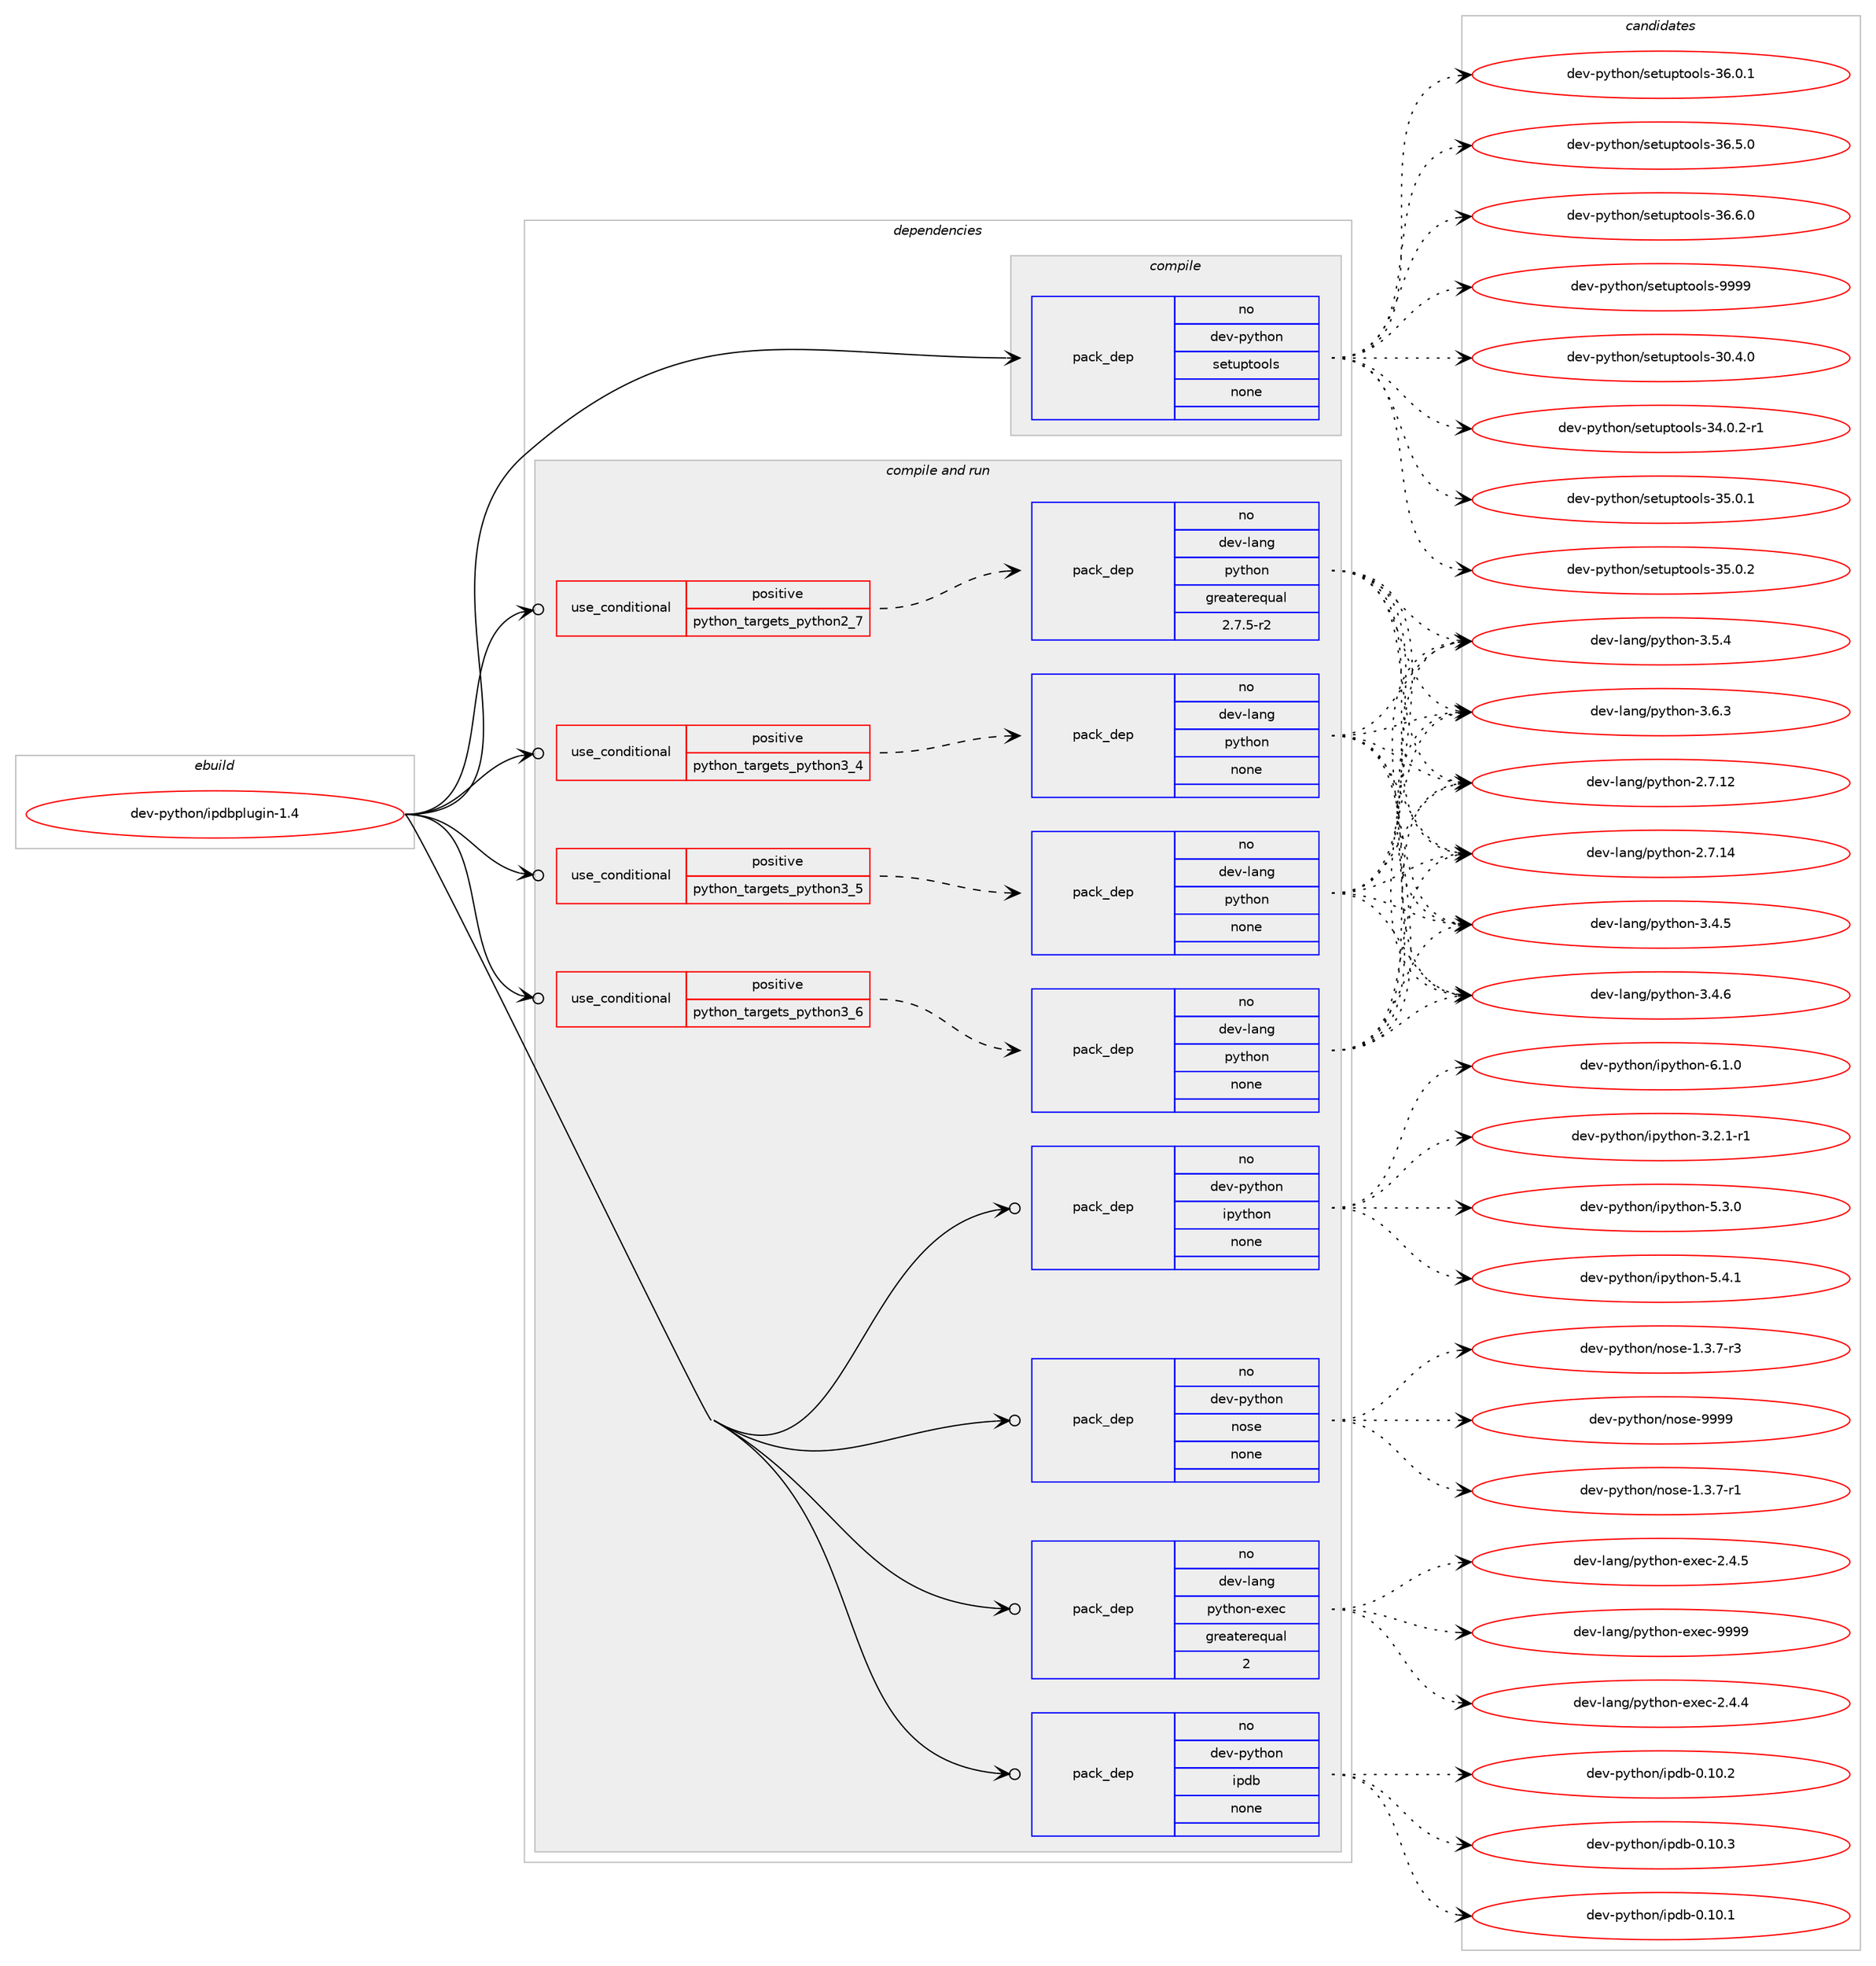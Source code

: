 digraph prolog {

# *************
# Graph options
# *************

newrank=true;
concentrate=true;
compound=true;
graph [rankdir=LR,fontname=Helvetica,fontsize=10,ranksep=1.5];#, ranksep=2.5, nodesep=0.2];
edge  [arrowhead=vee];
node  [fontname=Helvetica,fontsize=10];

# **********
# The ebuild
# **********

subgraph cluster_leftcol {
color=gray;
rank=same;
label=<<i>ebuild</i>>;
id [label="dev-python/ipdbplugin-1.4", color=red, width=4, href="../dev-python/ipdbplugin-1.4.svg"];
}

# ****************
# The dependencies
# ****************

subgraph cluster_midcol {
color=gray;
label=<<i>dependencies</i>>;
subgraph cluster_compile {
fillcolor="#eeeeee";
style=filled;
label=<<i>compile</i>>;
subgraph pack123590 {
dependency161464 [label=<<TABLE BORDER="0" CELLBORDER="1" CELLSPACING="0" CELLPADDING="4" WIDTH="220"><TR><TD ROWSPAN="6" CELLPADDING="30">pack_dep</TD></TR><TR><TD WIDTH="110">no</TD></TR><TR><TD>dev-python</TD></TR><TR><TD>setuptools</TD></TR><TR><TD>none</TD></TR><TR><TD></TD></TR></TABLE>>, shape=none, color=blue];
}
id:e -> dependency161464:w [weight=20,style="solid",arrowhead="vee"];
}
subgraph cluster_compileandrun {
fillcolor="#eeeeee";
style=filled;
label=<<i>compile and run</i>>;
subgraph cond34024 {
dependency161465 [label=<<TABLE BORDER="0" CELLBORDER="1" CELLSPACING="0" CELLPADDING="4"><TR><TD ROWSPAN="3" CELLPADDING="10">use_conditional</TD></TR><TR><TD>positive</TD></TR><TR><TD>python_targets_python2_7</TD></TR></TABLE>>, shape=none, color=red];
subgraph pack123591 {
dependency161466 [label=<<TABLE BORDER="0" CELLBORDER="1" CELLSPACING="0" CELLPADDING="4" WIDTH="220"><TR><TD ROWSPAN="6" CELLPADDING="30">pack_dep</TD></TR><TR><TD WIDTH="110">no</TD></TR><TR><TD>dev-lang</TD></TR><TR><TD>python</TD></TR><TR><TD>greaterequal</TD></TR><TR><TD>2.7.5-r2</TD></TR></TABLE>>, shape=none, color=blue];
}
dependency161465:e -> dependency161466:w [weight=20,style="dashed",arrowhead="vee"];
}
id:e -> dependency161465:w [weight=20,style="solid",arrowhead="odotvee"];
subgraph cond34025 {
dependency161467 [label=<<TABLE BORDER="0" CELLBORDER="1" CELLSPACING="0" CELLPADDING="4"><TR><TD ROWSPAN="3" CELLPADDING="10">use_conditional</TD></TR><TR><TD>positive</TD></TR><TR><TD>python_targets_python3_4</TD></TR></TABLE>>, shape=none, color=red];
subgraph pack123592 {
dependency161468 [label=<<TABLE BORDER="0" CELLBORDER="1" CELLSPACING="0" CELLPADDING="4" WIDTH="220"><TR><TD ROWSPAN="6" CELLPADDING="30">pack_dep</TD></TR><TR><TD WIDTH="110">no</TD></TR><TR><TD>dev-lang</TD></TR><TR><TD>python</TD></TR><TR><TD>none</TD></TR><TR><TD></TD></TR></TABLE>>, shape=none, color=blue];
}
dependency161467:e -> dependency161468:w [weight=20,style="dashed",arrowhead="vee"];
}
id:e -> dependency161467:w [weight=20,style="solid",arrowhead="odotvee"];
subgraph cond34026 {
dependency161469 [label=<<TABLE BORDER="0" CELLBORDER="1" CELLSPACING="0" CELLPADDING="4"><TR><TD ROWSPAN="3" CELLPADDING="10">use_conditional</TD></TR><TR><TD>positive</TD></TR><TR><TD>python_targets_python3_5</TD></TR></TABLE>>, shape=none, color=red];
subgraph pack123593 {
dependency161470 [label=<<TABLE BORDER="0" CELLBORDER="1" CELLSPACING="0" CELLPADDING="4" WIDTH="220"><TR><TD ROWSPAN="6" CELLPADDING="30">pack_dep</TD></TR><TR><TD WIDTH="110">no</TD></TR><TR><TD>dev-lang</TD></TR><TR><TD>python</TD></TR><TR><TD>none</TD></TR><TR><TD></TD></TR></TABLE>>, shape=none, color=blue];
}
dependency161469:e -> dependency161470:w [weight=20,style="dashed",arrowhead="vee"];
}
id:e -> dependency161469:w [weight=20,style="solid",arrowhead="odotvee"];
subgraph cond34027 {
dependency161471 [label=<<TABLE BORDER="0" CELLBORDER="1" CELLSPACING="0" CELLPADDING="4"><TR><TD ROWSPAN="3" CELLPADDING="10">use_conditional</TD></TR><TR><TD>positive</TD></TR><TR><TD>python_targets_python3_6</TD></TR></TABLE>>, shape=none, color=red];
subgraph pack123594 {
dependency161472 [label=<<TABLE BORDER="0" CELLBORDER="1" CELLSPACING="0" CELLPADDING="4" WIDTH="220"><TR><TD ROWSPAN="6" CELLPADDING="30">pack_dep</TD></TR><TR><TD WIDTH="110">no</TD></TR><TR><TD>dev-lang</TD></TR><TR><TD>python</TD></TR><TR><TD>none</TD></TR><TR><TD></TD></TR></TABLE>>, shape=none, color=blue];
}
dependency161471:e -> dependency161472:w [weight=20,style="dashed",arrowhead="vee"];
}
id:e -> dependency161471:w [weight=20,style="solid",arrowhead="odotvee"];
subgraph pack123595 {
dependency161473 [label=<<TABLE BORDER="0" CELLBORDER="1" CELLSPACING="0" CELLPADDING="4" WIDTH="220"><TR><TD ROWSPAN="6" CELLPADDING="30">pack_dep</TD></TR><TR><TD WIDTH="110">no</TD></TR><TR><TD>dev-lang</TD></TR><TR><TD>python-exec</TD></TR><TR><TD>greaterequal</TD></TR><TR><TD>2</TD></TR></TABLE>>, shape=none, color=blue];
}
id:e -> dependency161473:w [weight=20,style="solid",arrowhead="odotvee"];
subgraph pack123596 {
dependency161474 [label=<<TABLE BORDER="0" CELLBORDER="1" CELLSPACING="0" CELLPADDING="4" WIDTH="220"><TR><TD ROWSPAN="6" CELLPADDING="30">pack_dep</TD></TR><TR><TD WIDTH="110">no</TD></TR><TR><TD>dev-python</TD></TR><TR><TD>ipdb</TD></TR><TR><TD>none</TD></TR><TR><TD></TD></TR></TABLE>>, shape=none, color=blue];
}
id:e -> dependency161474:w [weight=20,style="solid",arrowhead="odotvee"];
subgraph pack123597 {
dependency161475 [label=<<TABLE BORDER="0" CELLBORDER="1" CELLSPACING="0" CELLPADDING="4" WIDTH="220"><TR><TD ROWSPAN="6" CELLPADDING="30">pack_dep</TD></TR><TR><TD WIDTH="110">no</TD></TR><TR><TD>dev-python</TD></TR><TR><TD>ipython</TD></TR><TR><TD>none</TD></TR><TR><TD></TD></TR></TABLE>>, shape=none, color=blue];
}
id:e -> dependency161475:w [weight=20,style="solid",arrowhead="odotvee"];
subgraph pack123598 {
dependency161476 [label=<<TABLE BORDER="0" CELLBORDER="1" CELLSPACING="0" CELLPADDING="4" WIDTH="220"><TR><TD ROWSPAN="6" CELLPADDING="30">pack_dep</TD></TR><TR><TD WIDTH="110">no</TD></TR><TR><TD>dev-python</TD></TR><TR><TD>nose</TD></TR><TR><TD>none</TD></TR><TR><TD></TD></TR></TABLE>>, shape=none, color=blue];
}
id:e -> dependency161476:w [weight=20,style="solid",arrowhead="odotvee"];
}
subgraph cluster_run {
fillcolor="#eeeeee";
style=filled;
label=<<i>run</i>>;
}
}

# **************
# The candidates
# **************

subgraph cluster_choices {
rank=same;
color=gray;
label=<<i>candidates</i>>;

subgraph choice123590 {
color=black;
nodesep=1;
choice100101118451121211161041111104711510111611711211611111110811545514846524648 [label="dev-python/setuptools-30.4.0", color=red, width=4,href="../dev-python/setuptools-30.4.0.svg"];
choice1001011184511212111610411111047115101116117112116111111108115455152464846504511449 [label="dev-python/setuptools-34.0.2-r1", color=red, width=4,href="../dev-python/setuptools-34.0.2-r1.svg"];
choice100101118451121211161041111104711510111611711211611111110811545515346484649 [label="dev-python/setuptools-35.0.1", color=red, width=4,href="../dev-python/setuptools-35.0.1.svg"];
choice100101118451121211161041111104711510111611711211611111110811545515346484650 [label="dev-python/setuptools-35.0.2", color=red, width=4,href="../dev-python/setuptools-35.0.2.svg"];
choice100101118451121211161041111104711510111611711211611111110811545515446484649 [label="dev-python/setuptools-36.0.1", color=red, width=4,href="../dev-python/setuptools-36.0.1.svg"];
choice100101118451121211161041111104711510111611711211611111110811545515446534648 [label="dev-python/setuptools-36.5.0", color=red, width=4,href="../dev-python/setuptools-36.5.0.svg"];
choice100101118451121211161041111104711510111611711211611111110811545515446544648 [label="dev-python/setuptools-36.6.0", color=red, width=4,href="../dev-python/setuptools-36.6.0.svg"];
choice10010111845112121116104111110471151011161171121161111111081154557575757 [label="dev-python/setuptools-9999", color=red, width=4,href="../dev-python/setuptools-9999.svg"];
dependency161464:e -> choice100101118451121211161041111104711510111611711211611111110811545514846524648:w [style=dotted,weight="100"];
dependency161464:e -> choice1001011184511212111610411111047115101116117112116111111108115455152464846504511449:w [style=dotted,weight="100"];
dependency161464:e -> choice100101118451121211161041111104711510111611711211611111110811545515346484649:w [style=dotted,weight="100"];
dependency161464:e -> choice100101118451121211161041111104711510111611711211611111110811545515346484650:w [style=dotted,weight="100"];
dependency161464:e -> choice100101118451121211161041111104711510111611711211611111110811545515446484649:w [style=dotted,weight="100"];
dependency161464:e -> choice100101118451121211161041111104711510111611711211611111110811545515446534648:w [style=dotted,weight="100"];
dependency161464:e -> choice100101118451121211161041111104711510111611711211611111110811545515446544648:w [style=dotted,weight="100"];
dependency161464:e -> choice10010111845112121116104111110471151011161171121161111111081154557575757:w [style=dotted,weight="100"];
}
subgraph choice123591 {
color=black;
nodesep=1;
choice10010111845108971101034711212111610411111045504655464950 [label="dev-lang/python-2.7.12", color=red, width=4,href="../dev-lang/python-2.7.12.svg"];
choice10010111845108971101034711212111610411111045504655464952 [label="dev-lang/python-2.7.14", color=red, width=4,href="../dev-lang/python-2.7.14.svg"];
choice100101118451089711010347112121116104111110455146524653 [label="dev-lang/python-3.4.5", color=red, width=4,href="../dev-lang/python-3.4.5.svg"];
choice100101118451089711010347112121116104111110455146524654 [label="dev-lang/python-3.4.6", color=red, width=4,href="../dev-lang/python-3.4.6.svg"];
choice100101118451089711010347112121116104111110455146534652 [label="dev-lang/python-3.5.4", color=red, width=4,href="../dev-lang/python-3.5.4.svg"];
choice100101118451089711010347112121116104111110455146544651 [label="dev-lang/python-3.6.3", color=red, width=4,href="../dev-lang/python-3.6.3.svg"];
dependency161466:e -> choice10010111845108971101034711212111610411111045504655464950:w [style=dotted,weight="100"];
dependency161466:e -> choice10010111845108971101034711212111610411111045504655464952:w [style=dotted,weight="100"];
dependency161466:e -> choice100101118451089711010347112121116104111110455146524653:w [style=dotted,weight="100"];
dependency161466:e -> choice100101118451089711010347112121116104111110455146524654:w [style=dotted,weight="100"];
dependency161466:e -> choice100101118451089711010347112121116104111110455146534652:w [style=dotted,weight="100"];
dependency161466:e -> choice100101118451089711010347112121116104111110455146544651:w [style=dotted,weight="100"];
}
subgraph choice123592 {
color=black;
nodesep=1;
choice10010111845108971101034711212111610411111045504655464950 [label="dev-lang/python-2.7.12", color=red, width=4,href="../dev-lang/python-2.7.12.svg"];
choice10010111845108971101034711212111610411111045504655464952 [label="dev-lang/python-2.7.14", color=red, width=4,href="../dev-lang/python-2.7.14.svg"];
choice100101118451089711010347112121116104111110455146524653 [label="dev-lang/python-3.4.5", color=red, width=4,href="../dev-lang/python-3.4.5.svg"];
choice100101118451089711010347112121116104111110455146524654 [label="dev-lang/python-3.4.6", color=red, width=4,href="../dev-lang/python-3.4.6.svg"];
choice100101118451089711010347112121116104111110455146534652 [label="dev-lang/python-3.5.4", color=red, width=4,href="../dev-lang/python-3.5.4.svg"];
choice100101118451089711010347112121116104111110455146544651 [label="dev-lang/python-3.6.3", color=red, width=4,href="../dev-lang/python-3.6.3.svg"];
dependency161468:e -> choice10010111845108971101034711212111610411111045504655464950:w [style=dotted,weight="100"];
dependency161468:e -> choice10010111845108971101034711212111610411111045504655464952:w [style=dotted,weight="100"];
dependency161468:e -> choice100101118451089711010347112121116104111110455146524653:w [style=dotted,weight="100"];
dependency161468:e -> choice100101118451089711010347112121116104111110455146524654:w [style=dotted,weight="100"];
dependency161468:e -> choice100101118451089711010347112121116104111110455146534652:w [style=dotted,weight="100"];
dependency161468:e -> choice100101118451089711010347112121116104111110455146544651:w [style=dotted,weight="100"];
}
subgraph choice123593 {
color=black;
nodesep=1;
choice10010111845108971101034711212111610411111045504655464950 [label="dev-lang/python-2.7.12", color=red, width=4,href="../dev-lang/python-2.7.12.svg"];
choice10010111845108971101034711212111610411111045504655464952 [label="dev-lang/python-2.7.14", color=red, width=4,href="../dev-lang/python-2.7.14.svg"];
choice100101118451089711010347112121116104111110455146524653 [label="dev-lang/python-3.4.5", color=red, width=4,href="../dev-lang/python-3.4.5.svg"];
choice100101118451089711010347112121116104111110455146524654 [label="dev-lang/python-3.4.6", color=red, width=4,href="../dev-lang/python-3.4.6.svg"];
choice100101118451089711010347112121116104111110455146534652 [label="dev-lang/python-3.5.4", color=red, width=4,href="../dev-lang/python-3.5.4.svg"];
choice100101118451089711010347112121116104111110455146544651 [label="dev-lang/python-3.6.3", color=red, width=4,href="../dev-lang/python-3.6.3.svg"];
dependency161470:e -> choice10010111845108971101034711212111610411111045504655464950:w [style=dotted,weight="100"];
dependency161470:e -> choice10010111845108971101034711212111610411111045504655464952:w [style=dotted,weight="100"];
dependency161470:e -> choice100101118451089711010347112121116104111110455146524653:w [style=dotted,weight="100"];
dependency161470:e -> choice100101118451089711010347112121116104111110455146524654:w [style=dotted,weight="100"];
dependency161470:e -> choice100101118451089711010347112121116104111110455146534652:w [style=dotted,weight="100"];
dependency161470:e -> choice100101118451089711010347112121116104111110455146544651:w [style=dotted,weight="100"];
}
subgraph choice123594 {
color=black;
nodesep=1;
choice10010111845108971101034711212111610411111045504655464950 [label="dev-lang/python-2.7.12", color=red, width=4,href="../dev-lang/python-2.7.12.svg"];
choice10010111845108971101034711212111610411111045504655464952 [label="dev-lang/python-2.7.14", color=red, width=4,href="../dev-lang/python-2.7.14.svg"];
choice100101118451089711010347112121116104111110455146524653 [label="dev-lang/python-3.4.5", color=red, width=4,href="../dev-lang/python-3.4.5.svg"];
choice100101118451089711010347112121116104111110455146524654 [label="dev-lang/python-3.4.6", color=red, width=4,href="../dev-lang/python-3.4.6.svg"];
choice100101118451089711010347112121116104111110455146534652 [label="dev-lang/python-3.5.4", color=red, width=4,href="../dev-lang/python-3.5.4.svg"];
choice100101118451089711010347112121116104111110455146544651 [label="dev-lang/python-3.6.3", color=red, width=4,href="../dev-lang/python-3.6.3.svg"];
dependency161472:e -> choice10010111845108971101034711212111610411111045504655464950:w [style=dotted,weight="100"];
dependency161472:e -> choice10010111845108971101034711212111610411111045504655464952:w [style=dotted,weight="100"];
dependency161472:e -> choice100101118451089711010347112121116104111110455146524653:w [style=dotted,weight="100"];
dependency161472:e -> choice100101118451089711010347112121116104111110455146524654:w [style=dotted,weight="100"];
dependency161472:e -> choice100101118451089711010347112121116104111110455146534652:w [style=dotted,weight="100"];
dependency161472:e -> choice100101118451089711010347112121116104111110455146544651:w [style=dotted,weight="100"];
}
subgraph choice123595 {
color=black;
nodesep=1;
choice1001011184510897110103471121211161041111104510112010199455046524652 [label="dev-lang/python-exec-2.4.4", color=red, width=4,href="../dev-lang/python-exec-2.4.4.svg"];
choice1001011184510897110103471121211161041111104510112010199455046524653 [label="dev-lang/python-exec-2.4.5", color=red, width=4,href="../dev-lang/python-exec-2.4.5.svg"];
choice10010111845108971101034711212111610411111045101120101994557575757 [label="dev-lang/python-exec-9999", color=red, width=4,href="../dev-lang/python-exec-9999.svg"];
dependency161473:e -> choice1001011184510897110103471121211161041111104510112010199455046524652:w [style=dotted,weight="100"];
dependency161473:e -> choice1001011184510897110103471121211161041111104510112010199455046524653:w [style=dotted,weight="100"];
dependency161473:e -> choice10010111845108971101034711212111610411111045101120101994557575757:w [style=dotted,weight="100"];
}
subgraph choice123596 {
color=black;
nodesep=1;
choice10010111845112121116104111110471051121009845484649484649 [label="dev-python/ipdb-0.10.1", color=red, width=4,href="../dev-python/ipdb-0.10.1.svg"];
choice10010111845112121116104111110471051121009845484649484650 [label="dev-python/ipdb-0.10.2", color=red, width=4,href="../dev-python/ipdb-0.10.2.svg"];
choice10010111845112121116104111110471051121009845484649484651 [label="dev-python/ipdb-0.10.3", color=red, width=4,href="../dev-python/ipdb-0.10.3.svg"];
dependency161474:e -> choice10010111845112121116104111110471051121009845484649484649:w [style=dotted,weight="100"];
dependency161474:e -> choice10010111845112121116104111110471051121009845484649484650:w [style=dotted,weight="100"];
dependency161474:e -> choice10010111845112121116104111110471051121009845484649484651:w [style=dotted,weight="100"];
}
subgraph choice123597 {
color=black;
nodesep=1;
choice10010111845112121116104111110471051121211161041111104551465046494511449 [label="dev-python/ipython-3.2.1-r1", color=red, width=4,href="../dev-python/ipython-3.2.1-r1.svg"];
choice1001011184511212111610411111047105112121116104111110455346514648 [label="dev-python/ipython-5.3.0", color=red, width=4,href="../dev-python/ipython-5.3.0.svg"];
choice1001011184511212111610411111047105112121116104111110455346524649 [label="dev-python/ipython-5.4.1", color=red, width=4,href="../dev-python/ipython-5.4.1.svg"];
choice1001011184511212111610411111047105112121116104111110455446494648 [label="dev-python/ipython-6.1.0", color=red, width=4,href="../dev-python/ipython-6.1.0.svg"];
dependency161475:e -> choice10010111845112121116104111110471051121211161041111104551465046494511449:w [style=dotted,weight="100"];
dependency161475:e -> choice1001011184511212111610411111047105112121116104111110455346514648:w [style=dotted,weight="100"];
dependency161475:e -> choice1001011184511212111610411111047105112121116104111110455346524649:w [style=dotted,weight="100"];
dependency161475:e -> choice1001011184511212111610411111047105112121116104111110455446494648:w [style=dotted,weight="100"];
}
subgraph choice123598 {
color=black;
nodesep=1;
choice10010111845112121116104111110471101111151014549465146554511449 [label="dev-python/nose-1.3.7-r1", color=red, width=4,href="../dev-python/nose-1.3.7-r1.svg"];
choice10010111845112121116104111110471101111151014549465146554511451 [label="dev-python/nose-1.3.7-r3", color=red, width=4,href="../dev-python/nose-1.3.7-r3.svg"];
choice10010111845112121116104111110471101111151014557575757 [label="dev-python/nose-9999", color=red, width=4,href="../dev-python/nose-9999.svg"];
dependency161476:e -> choice10010111845112121116104111110471101111151014549465146554511449:w [style=dotted,weight="100"];
dependency161476:e -> choice10010111845112121116104111110471101111151014549465146554511451:w [style=dotted,weight="100"];
dependency161476:e -> choice10010111845112121116104111110471101111151014557575757:w [style=dotted,weight="100"];
}
}

}
